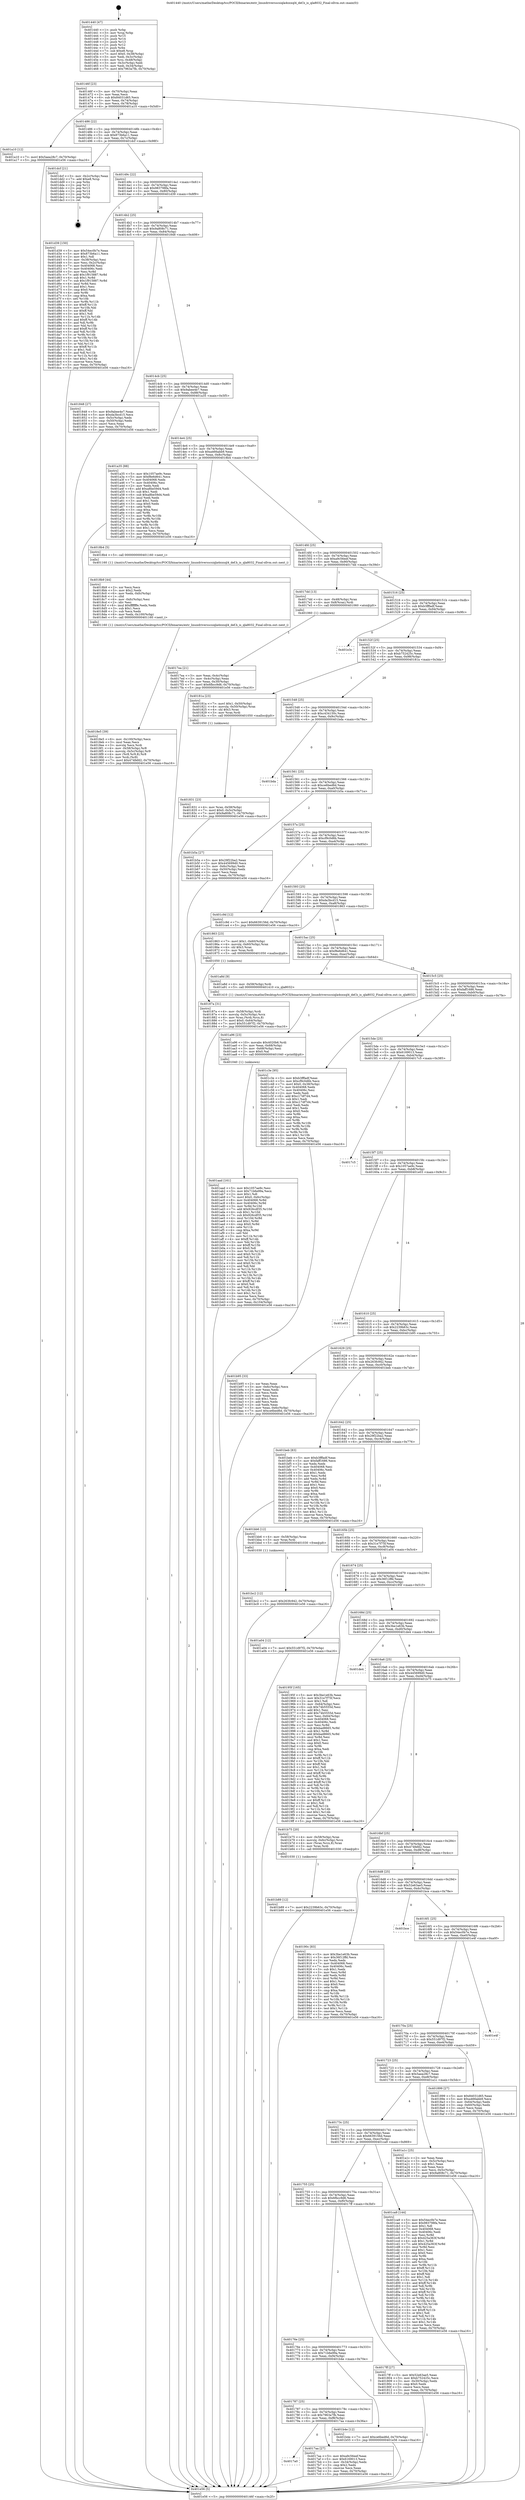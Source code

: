 digraph "0x401440" {
  label = "0x401440 (/mnt/c/Users/mathe/Desktop/tcc/POCII/binaries/extr_linuxdriversscsiqla4xxxql4_def.h_is_qla8032_Final-ollvm.out::main(0))"
  labelloc = "t"
  node[shape=record]

  Entry [label="",width=0.3,height=0.3,shape=circle,fillcolor=black,style=filled]
  "0x40146f" [label="{
     0x40146f [23]\l
     | [instrs]\l
     &nbsp;&nbsp;0x40146f \<+3\>: mov -0x70(%rbp),%eax\l
     &nbsp;&nbsp;0x401472 \<+2\>: mov %eax,%ecx\l
     &nbsp;&nbsp;0x401474 \<+6\>: sub $0x84031d65,%ecx\l
     &nbsp;&nbsp;0x40147a \<+3\>: mov %eax,-0x74(%rbp)\l
     &nbsp;&nbsp;0x40147d \<+3\>: mov %ecx,-0x78(%rbp)\l
     &nbsp;&nbsp;0x401480 \<+6\>: je 0000000000401a10 \<main+0x5d0\>\l
  }"]
  "0x401a10" [label="{
     0x401a10 [12]\l
     | [instrs]\l
     &nbsp;&nbsp;0x401a10 \<+7\>: movl $0x5aea28c7,-0x70(%rbp)\l
     &nbsp;&nbsp;0x401a17 \<+5\>: jmp 0000000000401e56 \<main+0xa16\>\l
  }"]
  "0x401486" [label="{
     0x401486 [22]\l
     | [instrs]\l
     &nbsp;&nbsp;0x401486 \<+5\>: jmp 000000000040148b \<main+0x4b\>\l
     &nbsp;&nbsp;0x40148b \<+3\>: mov -0x74(%rbp),%eax\l
     &nbsp;&nbsp;0x40148e \<+5\>: sub $0x873b6a11,%eax\l
     &nbsp;&nbsp;0x401493 \<+3\>: mov %eax,-0x7c(%rbp)\l
     &nbsp;&nbsp;0x401496 \<+6\>: je 0000000000401dcf \<main+0x98f\>\l
  }"]
  Exit [label="",width=0.3,height=0.3,shape=circle,fillcolor=black,style=filled,peripheries=2]
  "0x401dcf" [label="{
     0x401dcf [21]\l
     | [instrs]\l
     &nbsp;&nbsp;0x401dcf \<+3\>: mov -0x2c(%rbp),%eax\l
     &nbsp;&nbsp;0x401dd2 \<+7\>: add $0xe8,%rsp\l
     &nbsp;&nbsp;0x401dd9 \<+1\>: pop %rbx\l
     &nbsp;&nbsp;0x401dda \<+2\>: pop %r12\l
     &nbsp;&nbsp;0x401ddc \<+2\>: pop %r13\l
     &nbsp;&nbsp;0x401dde \<+2\>: pop %r14\l
     &nbsp;&nbsp;0x401de0 \<+2\>: pop %r15\l
     &nbsp;&nbsp;0x401de2 \<+1\>: pop %rbp\l
     &nbsp;&nbsp;0x401de3 \<+1\>: ret\l
  }"]
  "0x40149c" [label="{
     0x40149c [22]\l
     | [instrs]\l
     &nbsp;&nbsp;0x40149c \<+5\>: jmp 00000000004014a1 \<main+0x61\>\l
     &nbsp;&nbsp;0x4014a1 \<+3\>: mov -0x74(%rbp),%eax\l
     &nbsp;&nbsp;0x4014a4 \<+5\>: sub $0x983798fa,%eax\l
     &nbsp;&nbsp;0x4014a9 \<+3\>: mov %eax,-0x80(%rbp)\l
     &nbsp;&nbsp;0x4014ac \<+6\>: je 0000000000401d39 \<main+0x8f9\>\l
  }"]
  "0x401bc2" [label="{
     0x401bc2 [12]\l
     | [instrs]\l
     &nbsp;&nbsp;0x401bc2 \<+7\>: movl $0x263fc942,-0x70(%rbp)\l
     &nbsp;&nbsp;0x401bc9 \<+5\>: jmp 0000000000401e56 \<main+0xa16\>\l
  }"]
  "0x401d39" [label="{
     0x401d39 [150]\l
     | [instrs]\l
     &nbsp;&nbsp;0x401d39 \<+5\>: mov $0x54ec0b7e,%eax\l
     &nbsp;&nbsp;0x401d3e \<+5\>: mov $0x873b6a11,%ecx\l
     &nbsp;&nbsp;0x401d43 \<+2\>: mov $0x1,%dl\l
     &nbsp;&nbsp;0x401d45 \<+3\>: mov -0x38(%rbp),%esi\l
     &nbsp;&nbsp;0x401d48 \<+3\>: mov %esi,-0x2c(%rbp)\l
     &nbsp;&nbsp;0x401d4b \<+7\>: mov 0x404068,%esi\l
     &nbsp;&nbsp;0x401d52 \<+7\>: mov 0x40406c,%edi\l
     &nbsp;&nbsp;0x401d59 \<+3\>: mov %esi,%r8d\l
     &nbsp;&nbsp;0x401d5c \<+7\>: add $0x1f915887,%r8d\l
     &nbsp;&nbsp;0x401d63 \<+4\>: sub $0x1,%r8d\l
     &nbsp;&nbsp;0x401d67 \<+7\>: sub $0x1f915887,%r8d\l
     &nbsp;&nbsp;0x401d6e \<+4\>: imul %r8d,%esi\l
     &nbsp;&nbsp;0x401d72 \<+3\>: and $0x1,%esi\l
     &nbsp;&nbsp;0x401d75 \<+3\>: cmp $0x0,%esi\l
     &nbsp;&nbsp;0x401d78 \<+4\>: sete %r9b\l
     &nbsp;&nbsp;0x401d7c \<+3\>: cmp $0xa,%edi\l
     &nbsp;&nbsp;0x401d7f \<+4\>: setl %r10b\l
     &nbsp;&nbsp;0x401d83 \<+3\>: mov %r9b,%r11b\l
     &nbsp;&nbsp;0x401d86 \<+4\>: xor $0xff,%r11b\l
     &nbsp;&nbsp;0x401d8a \<+3\>: mov %r10b,%bl\l
     &nbsp;&nbsp;0x401d8d \<+3\>: xor $0xff,%bl\l
     &nbsp;&nbsp;0x401d90 \<+3\>: xor $0x1,%dl\l
     &nbsp;&nbsp;0x401d93 \<+3\>: mov %r11b,%r14b\l
     &nbsp;&nbsp;0x401d96 \<+4\>: and $0xff,%r14b\l
     &nbsp;&nbsp;0x401d9a \<+3\>: and %dl,%r9b\l
     &nbsp;&nbsp;0x401d9d \<+3\>: mov %bl,%r15b\l
     &nbsp;&nbsp;0x401da0 \<+4\>: and $0xff,%r15b\l
     &nbsp;&nbsp;0x401da4 \<+3\>: and %dl,%r10b\l
     &nbsp;&nbsp;0x401da7 \<+3\>: or %r9b,%r14b\l
     &nbsp;&nbsp;0x401daa \<+3\>: or %r10b,%r15b\l
     &nbsp;&nbsp;0x401dad \<+3\>: xor %r15b,%r14b\l
     &nbsp;&nbsp;0x401db0 \<+3\>: or %bl,%r11b\l
     &nbsp;&nbsp;0x401db3 \<+4\>: xor $0xff,%r11b\l
     &nbsp;&nbsp;0x401db7 \<+3\>: or $0x1,%dl\l
     &nbsp;&nbsp;0x401dba \<+3\>: and %dl,%r11b\l
     &nbsp;&nbsp;0x401dbd \<+3\>: or %r11b,%r14b\l
     &nbsp;&nbsp;0x401dc0 \<+4\>: test $0x1,%r14b\l
     &nbsp;&nbsp;0x401dc4 \<+3\>: cmovne %ecx,%eax\l
     &nbsp;&nbsp;0x401dc7 \<+3\>: mov %eax,-0x70(%rbp)\l
     &nbsp;&nbsp;0x401dca \<+5\>: jmp 0000000000401e56 \<main+0xa16\>\l
  }"]
  "0x4014b2" [label="{
     0x4014b2 [25]\l
     | [instrs]\l
     &nbsp;&nbsp;0x4014b2 \<+5\>: jmp 00000000004014b7 \<main+0x77\>\l
     &nbsp;&nbsp;0x4014b7 \<+3\>: mov -0x74(%rbp),%eax\l
     &nbsp;&nbsp;0x4014ba \<+5\>: sub $0x9a808c71,%eax\l
     &nbsp;&nbsp;0x4014bf \<+6\>: mov %eax,-0x84(%rbp)\l
     &nbsp;&nbsp;0x4014c5 \<+6\>: je 0000000000401848 \<main+0x408\>\l
  }"]
  "0x401b89" [label="{
     0x401b89 [12]\l
     | [instrs]\l
     &nbsp;&nbsp;0x401b89 \<+7\>: movl $0x2239b63c,-0x70(%rbp)\l
     &nbsp;&nbsp;0x401b90 \<+5\>: jmp 0000000000401e56 \<main+0xa16\>\l
  }"]
  "0x401848" [label="{
     0x401848 [27]\l
     | [instrs]\l
     &nbsp;&nbsp;0x401848 \<+5\>: mov $0x9abee4e7,%eax\l
     &nbsp;&nbsp;0x40184d \<+5\>: mov $0xda3bcd15,%ecx\l
     &nbsp;&nbsp;0x401852 \<+3\>: mov -0x5c(%rbp),%edx\l
     &nbsp;&nbsp;0x401855 \<+3\>: cmp -0x50(%rbp),%edx\l
     &nbsp;&nbsp;0x401858 \<+3\>: cmovl %ecx,%eax\l
     &nbsp;&nbsp;0x40185b \<+3\>: mov %eax,-0x70(%rbp)\l
     &nbsp;&nbsp;0x40185e \<+5\>: jmp 0000000000401e56 \<main+0xa16\>\l
  }"]
  "0x4014cb" [label="{
     0x4014cb [25]\l
     | [instrs]\l
     &nbsp;&nbsp;0x4014cb \<+5\>: jmp 00000000004014d0 \<main+0x90\>\l
     &nbsp;&nbsp;0x4014d0 \<+3\>: mov -0x74(%rbp),%eax\l
     &nbsp;&nbsp;0x4014d3 \<+5\>: sub $0x9abee4e7,%eax\l
     &nbsp;&nbsp;0x4014d8 \<+6\>: mov %eax,-0x88(%rbp)\l
     &nbsp;&nbsp;0x4014de \<+6\>: je 0000000000401a35 \<main+0x5f5\>\l
  }"]
  "0x401aad" [label="{
     0x401aad [161]\l
     | [instrs]\l
     &nbsp;&nbsp;0x401aad \<+5\>: mov $0x1057ae9c,%esi\l
     &nbsp;&nbsp;0x401ab2 \<+5\>: mov $0x71b6e99a,%ecx\l
     &nbsp;&nbsp;0x401ab7 \<+2\>: mov $0x1,%dl\l
     &nbsp;&nbsp;0x401ab9 \<+7\>: movl $0x0,-0x6c(%rbp)\l
     &nbsp;&nbsp;0x401ac0 \<+8\>: mov 0x404068,%r8d\l
     &nbsp;&nbsp;0x401ac8 \<+8\>: mov 0x40406c,%r9d\l
     &nbsp;&nbsp;0x401ad0 \<+3\>: mov %r8d,%r10d\l
     &nbsp;&nbsp;0x401ad3 \<+7\>: add $0x926cdf35,%r10d\l
     &nbsp;&nbsp;0x401ada \<+4\>: sub $0x1,%r10d\l
     &nbsp;&nbsp;0x401ade \<+7\>: sub $0x926cdf35,%r10d\l
     &nbsp;&nbsp;0x401ae5 \<+4\>: imul %r10d,%r8d\l
     &nbsp;&nbsp;0x401ae9 \<+4\>: and $0x1,%r8d\l
     &nbsp;&nbsp;0x401aed \<+4\>: cmp $0x0,%r8d\l
     &nbsp;&nbsp;0x401af1 \<+4\>: sete %r11b\l
     &nbsp;&nbsp;0x401af5 \<+4\>: cmp $0xa,%r9d\l
     &nbsp;&nbsp;0x401af9 \<+3\>: setl %bl\l
     &nbsp;&nbsp;0x401afc \<+3\>: mov %r11b,%r14b\l
     &nbsp;&nbsp;0x401aff \<+4\>: xor $0xff,%r14b\l
     &nbsp;&nbsp;0x401b03 \<+3\>: mov %bl,%r15b\l
     &nbsp;&nbsp;0x401b06 \<+4\>: xor $0xff,%r15b\l
     &nbsp;&nbsp;0x401b0a \<+3\>: xor $0x0,%dl\l
     &nbsp;&nbsp;0x401b0d \<+3\>: mov %r14b,%r12b\l
     &nbsp;&nbsp;0x401b10 \<+4\>: and $0x0,%r12b\l
     &nbsp;&nbsp;0x401b14 \<+3\>: and %dl,%r11b\l
     &nbsp;&nbsp;0x401b17 \<+3\>: mov %r15b,%r13b\l
     &nbsp;&nbsp;0x401b1a \<+4\>: and $0x0,%r13b\l
     &nbsp;&nbsp;0x401b1e \<+2\>: and %dl,%bl\l
     &nbsp;&nbsp;0x401b20 \<+3\>: or %r11b,%r12b\l
     &nbsp;&nbsp;0x401b23 \<+3\>: or %bl,%r13b\l
     &nbsp;&nbsp;0x401b26 \<+3\>: xor %r13b,%r12b\l
     &nbsp;&nbsp;0x401b29 \<+3\>: or %r15b,%r14b\l
     &nbsp;&nbsp;0x401b2c \<+4\>: xor $0xff,%r14b\l
     &nbsp;&nbsp;0x401b30 \<+3\>: or $0x0,%dl\l
     &nbsp;&nbsp;0x401b33 \<+3\>: and %dl,%r14b\l
     &nbsp;&nbsp;0x401b36 \<+3\>: or %r14b,%r12b\l
     &nbsp;&nbsp;0x401b39 \<+4\>: test $0x1,%r12b\l
     &nbsp;&nbsp;0x401b3d \<+3\>: cmovne %ecx,%esi\l
     &nbsp;&nbsp;0x401b40 \<+3\>: mov %esi,-0x70(%rbp)\l
     &nbsp;&nbsp;0x401b43 \<+6\>: mov %eax,-0x104(%rbp)\l
     &nbsp;&nbsp;0x401b49 \<+5\>: jmp 0000000000401e56 \<main+0xa16\>\l
  }"]
  "0x401a35" [label="{
     0x401a35 [88]\l
     | [instrs]\l
     &nbsp;&nbsp;0x401a35 \<+5\>: mov $0x1057ae9c,%eax\l
     &nbsp;&nbsp;0x401a3a \<+5\>: mov $0xf8e6d641,%ecx\l
     &nbsp;&nbsp;0x401a3f \<+7\>: mov 0x404068,%edx\l
     &nbsp;&nbsp;0x401a46 \<+7\>: mov 0x40406c,%esi\l
     &nbsp;&nbsp;0x401a4d \<+2\>: mov %edx,%edi\l
     &nbsp;&nbsp;0x401a4f \<+6\>: add $0xa8be59d4,%edi\l
     &nbsp;&nbsp;0x401a55 \<+3\>: sub $0x1,%edi\l
     &nbsp;&nbsp;0x401a58 \<+6\>: sub $0xa8be59d4,%edi\l
     &nbsp;&nbsp;0x401a5e \<+3\>: imul %edi,%edx\l
     &nbsp;&nbsp;0x401a61 \<+3\>: and $0x1,%edx\l
     &nbsp;&nbsp;0x401a64 \<+3\>: cmp $0x0,%edx\l
     &nbsp;&nbsp;0x401a67 \<+4\>: sete %r8b\l
     &nbsp;&nbsp;0x401a6b \<+3\>: cmp $0xa,%esi\l
     &nbsp;&nbsp;0x401a6e \<+4\>: setl %r9b\l
     &nbsp;&nbsp;0x401a72 \<+3\>: mov %r8b,%r10b\l
     &nbsp;&nbsp;0x401a75 \<+3\>: and %r9b,%r10b\l
     &nbsp;&nbsp;0x401a78 \<+3\>: xor %r9b,%r8b\l
     &nbsp;&nbsp;0x401a7b \<+3\>: or %r8b,%r10b\l
     &nbsp;&nbsp;0x401a7e \<+4\>: test $0x1,%r10b\l
     &nbsp;&nbsp;0x401a82 \<+3\>: cmovne %ecx,%eax\l
     &nbsp;&nbsp;0x401a85 \<+3\>: mov %eax,-0x70(%rbp)\l
     &nbsp;&nbsp;0x401a88 \<+5\>: jmp 0000000000401e56 \<main+0xa16\>\l
  }"]
  "0x4014e4" [label="{
     0x4014e4 [25]\l
     | [instrs]\l
     &nbsp;&nbsp;0x4014e4 \<+5\>: jmp 00000000004014e9 \<main+0xa9\>\l
     &nbsp;&nbsp;0x4014e9 \<+3\>: mov -0x74(%rbp),%eax\l
     &nbsp;&nbsp;0x4014ec \<+5\>: sub $0xa466abb9,%eax\l
     &nbsp;&nbsp;0x4014f1 \<+6\>: mov %eax,-0x8c(%rbp)\l
     &nbsp;&nbsp;0x4014f7 \<+6\>: je 00000000004018b4 \<main+0x474\>\l
  }"]
  "0x401a96" [label="{
     0x401a96 [23]\l
     | [instrs]\l
     &nbsp;&nbsp;0x401a96 \<+10\>: movabs $0x4020b6,%rdi\l
     &nbsp;&nbsp;0x401aa0 \<+3\>: mov %eax,-0x68(%rbp)\l
     &nbsp;&nbsp;0x401aa3 \<+3\>: mov -0x68(%rbp),%esi\l
     &nbsp;&nbsp;0x401aa6 \<+2\>: mov $0x0,%al\l
     &nbsp;&nbsp;0x401aa8 \<+5\>: call 0000000000401040 \<printf@plt\>\l
     | [calls]\l
     &nbsp;&nbsp;0x401040 \{1\} (unknown)\l
  }"]
  "0x4018b4" [label="{
     0x4018b4 [5]\l
     | [instrs]\l
     &nbsp;&nbsp;0x4018b4 \<+5\>: call 0000000000401160 \<next_i\>\l
     | [calls]\l
     &nbsp;&nbsp;0x401160 \{1\} (/mnt/c/Users/mathe/Desktop/tcc/POCII/binaries/extr_linuxdriversscsiqla4xxxql4_def.h_is_qla8032_Final-ollvm.out::next_i)\l
  }"]
  "0x4014fd" [label="{
     0x4014fd [25]\l
     | [instrs]\l
     &nbsp;&nbsp;0x4014fd \<+5\>: jmp 0000000000401502 \<main+0xc2\>\l
     &nbsp;&nbsp;0x401502 \<+3\>: mov -0x74(%rbp),%eax\l
     &nbsp;&nbsp;0x401505 \<+5\>: sub $0xa9c56eef,%eax\l
     &nbsp;&nbsp;0x40150a \<+6\>: mov %eax,-0x90(%rbp)\l
     &nbsp;&nbsp;0x401510 \<+6\>: je 00000000004017dd \<main+0x39d\>\l
  }"]
  "0x4018e5" [label="{
     0x4018e5 [39]\l
     | [instrs]\l
     &nbsp;&nbsp;0x4018e5 \<+6\>: mov -0x100(%rbp),%ecx\l
     &nbsp;&nbsp;0x4018eb \<+3\>: imul %eax,%ecx\l
     &nbsp;&nbsp;0x4018ee \<+3\>: movslq %ecx,%rdi\l
     &nbsp;&nbsp;0x4018f1 \<+4\>: mov -0x58(%rbp),%r8\l
     &nbsp;&nbsp;0x4018f5 \<+4\>: movslq -0x5c(%rbp),%r9\l
     &nbsp;&nbsp;0x4018f9 \<+4\>: mov (%r8,%r9,8),%r8\l
     &nbsp;&nbsp;0x4018fd \<+3\>: mov %rdi,(%r8)\l
     &nbsp;&nbsp;0x401900 \<+7\>: movl $0x474fefd2,-0x70(%rbp)\l
     &nbsp;&nbsp;0x401907 \<+5\>: jmp 0000000000401e56 \<main+0xa16\>\l
  }"]
  "0x4017dd" [label="{
     0x4017dd [13]\l
     | [instrs]\l
     &nbsp;&nbsp;0x4017dd \<+4\>: mov -0x48(%rbp),%rax\l
     &nbsp;&nbsp;0x4017e1 \<+4\>: mov 0x8(%rax),%rdi\l
     &nbsp;&nbsp;0x4017e5 \<+5\>: call 0000000000401060 \<atoi@plt\>\l
     | [calls]\l
     &nbsp;&nbsp;0x401060 \{1\} (unknown)\l
  }"]
  "0x401516" [label="{
     0x401516 [25]\l
     | [instrs]\l
     &nbsp;&nbsp;0x401516 \<+5\>: jmp 000000000040151b \<main+0xdb\>\l
     &nbsp;&nbsp;0x40151b \<+3\>: mov -0x74(%rbp),%eax\l
     &nbsp;&nbsp;0x40151e \<+5\>: sub $0xb3fffadf,%eax\l
     &nbsp;&nbsp;0x401523 \<+6\>: mov %eax,-0x94(%rbp)\l
     &nbsp;&nbsp;0x401529 \<+6\>: je 0000000000401e3c \<main+0x9fc\>\l
  }"]
  "0x4018b9" [label="{
     0x4018b9 [44]\l
     | [instrs]\l
     &nbsp;&nbsp;0x4018b9 \<+2\>: xor %ecx,%ecx\l
     &nbsp;&nbsp;0x4018bb \<+5\>: mov $0x2,%edx\l
     &nbsp;&nbsp;0x4018c0 \<+6\>: mov %edx,-0xfc(%rbp)\l
     &nbsp;&nbsp;0x4018c6 \<+1\>: cltd\l
     &nbsp;&nbsp;0x4018c7 \<+6\>: mov -0xfc(%rbp),%esi\l
     &nbsp;&nbsp;0x4018cd \<+2\>: idiv %esi\l
     &nbsp;&nbsp;0x4018cf \<+6\>: imul $0xfffffffe,%edx,%edx\l
     &nbsp;&nbsp;0x4018d5 \<+3\>: sub $0x1,%ecx\l
     &nbsp;&nbsp;0x4018d8 \<+2\>: sub %ecx,%edx\l
     &nbsp;&nbsp;0x4018da \<+6\>: mov %edx,-0x100(%rbp)\l
     &nbsp;&nbsp;0x4018e0 \<+5\>: call 0000000000401160 \<next_i\>\l
     | [calls]\l
     &nbsp;&nbsp;0x401160 \{1\} (/mnt/c/Users/mathe/Desktop/tcc/POCII/binaries/extr_linuxdriversscsiqla4xxxql4_def.h_is_qla8032_Final-ollvm.out::next_i)\l
  }"]
  "0x401e3c" [label="{
     0x401e3c\l
  }", style=dashed]
  "0x40152f" [label="{
     0x40152f [25]\l
     | [instrs]\l
     &nbsp;&nbsp;0x40152f \<+5\>: jmp 0000000000401534 \<main+0xf4\>\l
     &nbsp;&nbsp;0x401534 \<+3\>: mov -0x74(%rbp),%eax\l
     &nbsp;&nbsp;0x401537 \<+5\>: sub $0xb752425c,%eax\l
     &nbsp;&nbsp;0x40153c \<+6\>: mov %eax,-0x98(%rbp)\l
     &nbsp;&nbsp;0x401542 \<+6\>: je 000000000040181a \<main+0x3da\>\l
  }"]
  "0x40187a" [label="{
     0x40187a [31]\l
     | [instrs]\l
     &nbsp;&nbsp;0x40187a \<+4\>: mov -0x58(%rbp),%rdi\l
     &nbsp;&nbsp;0x40187e \<+4\>: movslq -0x5c(%rbp),%rcx\l
     &nbsp;&nbsp;0x401882 \<+4\>: mov %rax,(%rdi,%rcx,8)\l
     &nbsp;&nbsp;0x401886 \<+7\>: movl $0x0,-0x64(%rbp)\l
     &nbsp;&nbsp;0x40188d \<+7\>: movl $0x551d97f2,-0x70(%rbp)\l
     &nbsp;&nbsp;0x401894 \<+5\>: jmp 0000000000401e56 \<main+0xa16\>\l
  }"]
  "0x40181a" [label="{
     0x40181a [23]\l
     | [instrs]\l
     &nbsp;&nbsp;0x40181a \<+7\>: movl $0x1,-0x50(%rbp)\l
     &nbsp;&nbsp;0x401821 \<+4\>: movslq -0x50(%rbp),%rax\l
     &nbsp;&nbsp;0x401825 \<+4\>: shl $0x3,%rax\l
     &nbsp;&nbsp;0x401829 \<+3\>: mov %rax,%rdi\l
     &nbsp;&nbsp;0x40182c \<+5\>: call 0000000000401050 \<malloc@plt\>\l
     | [calls]\l
     &nbsp;&nbsp;0x401050 \{1\} (unknown)\l
  }"]
  "0x401548" [label="{
     0x401548 [25]\l
     | [instrs]\l
     &nbsp;&nbsp;0x401548 \<+5\>: jmp 000000000040154d \<main+0x10d\>\l
     &nbsp;&nbsp;0x40154d \<+3\>: mov -0x74(%rbp),%eax\l
     &nbsp;&nbsp;0x401550 \<+5\>: sub $0xc434150c,%eax\l
     &nbsp;&nbsp;0x401555 \<+6\>: mov %eax,-0x9c(%rbp)\l
     &nbsp;&nbsp;0x40155b \<+6\>: je 0000000000401bda \<main+0x79a\>\l
  }"]
  "0x401831" [label="{
     0x401831 [23]\l
     | [instrs]\l
     &nbsp;&nbsp;0x401831 \<+4\>: mov %rax,-0x58(%rbp)\l
     &nbsp;&nbsp;0x401835 \<+7\>: movl $0x0,-0x5c(%rbp)\l
     &nbsp;&nbsp;0x40183c \<+7\>: movl $0x9a808c71,-0x70(%rbp)\l
     &nbsp;&nbsp;0x401843 \<+5\>: jmp 0000000000401e56 \<main+0xa16\>\l
  }"]
  "0x401bda" [label="{
     0x401bda\l
  }", style=dashed]
  "0x401561" [label="{
     0x401561 [25]\l
     | [instrs]\l
     &nbsp;&nbsp;0x401561 \<+5\>: jmp 0000000000401566 \<main+0x126\>\l
     &nbsp;&nbsp;0x401566 \<+3\>: mov -0x74(%rbp),%eax\l
     &nbsp;&nbsp;0x401569 \<+5\>: sub $0xce6bed6d,%eax\l
     &nbsp;&nbsp;0x40156e \<+6\>: mov %eax,-0xa0(%rbp)\l
     &nbsp;&nbsp;0x401574 \<+6\>: je 0000000000401b5a \<main+0x71a\>\l
  }"]
  "0x4017ea" [label="{
     0x4017ea [21]\l
     | [instrs]\l
     &nbsp;&nbsp;0x4017ea \<+3\>: mov %eax,-0x4c(%rbp)\l
     &nbsp;&nbsp;0x4017ed \<+3\>: mov -0x4c(%rbp),%eax\l
     &nbsp;&nbsp;0x4017f0 \<+3\>: mov %eax,-0x30(%rbp)\l
     &nbsp;&nbsp;0x4017f3 \<+7\>: movl $0x6fbcc9d6,-0x70(%rbp)\l
     &nbsp;&nbsp;0x4017fa \<+5\>: jmp 0000000000401e56 \<main+0xa16\>\l
  }"]
  "0x401b5a" [label="{
     0x401b5a [27]\l
     | [instrs]\l
     &nbsp;&nbsp;0x401b5a \<+5\>: mov $0x29f22ba2,%eax\l
     &nbsp;&nbsp;0x401b5f \<+5\>: mov $0x445699d0,%ecx\l
     &nbsp;&nbsp;0x401b64 \<+3\>: mov -0x6c(%rbp),%edx\l
     &nbsp;&nbsp;0x401b67 \<+3\>: cmp -0x50(%rbp),%edx\l
     &nbsp;&nbsp;0x401b6a \<+3\>: cmovl %ecx,%eax\l
     &nbsp;&nbsp;0x401b6d \<+3\>: mov %eax,-0x70(%rbp)\l
     &nbsp;&nbsp;0x401b70 \<+5\>: jmp 0000000000401e56 \<main+0xa16\>\l
  }"]
  "0x40157a" [label="{
     0x40157a [25]\l
     | [instrs]\l
     &nbsp;&nbsp;0x40157a \<+5\>: jmp 000000000040157f \<main+0x13f\>\l
     &nbsp;&nbsp;0x40157f \<+3\>: mov -0x74(%rbp),%eax\l
     &nbsp;&nbsp;0x401582 \<+5\>: sub $0xcf9c0d6b,%eax\l
     &nbsp;&nbsp;0x401587 \<+6\>: mov %eax,-0xa4(%rbp)\l
     &nbsp;&nbsp;0x40158d \<+6\>: je 0000000000401c9d \<main+0x85d\>\l
  }"]
  "0x401440" [label="{
     0x401440 [47]\l
     | [instrs]\l
     &nbsp;&nbsp;0x401440 \<+1\>: push %rbp\l
     &nbsp;&nbsp;0x401441 \<+3\>: mov %rsp,%rbp\l
     &nbsp;&nbsp;0x401444 \<+2\>: push %r15\l
     &nbsp;&nbsp;0x401446 \<+2\>: push %r14\l
     &nbsp;&nbsp;0x401448 \<+2\>: push %r13\l
     &nbsp;&nbsp;0x40144a \<+2\>: push %r12\l
     &nbsp;&nbsp;0x40144c \<+1\>: push %rbx\l
     &nbsp;&nbsp;0x40144d \<+7\>: sub $0xe8,%rsp\l
     &nbsp;&nbsp;0x401454 \<+7\>: movl $0x0,-0x38(%rbp)\l
     &nbsp;&nbsp;0x40145b \<+3\>: mov %edi,-0x3c(%rbp)\l
     &nbsp;&nbsp;0x40145e \<+4\>: mov %rsi,-0x48(%rbp)\l
     &nbsp;&nbsp;0x401462 \<+3\>: mov -0x3c(%rbp),%edi\l
     &nbsp;&nbsp;0x401465 \<+3\>: mov %edi,-0x34(%rbp)\l
     &nbsp;&nbsp;0x401468 \<+7\>: movl $0x7963a7fb,-0x70(%rbp)\l
  }"]
  "0x401c9d" [label="{
     0x401c9d [12]\l
     | [instrs]\l
     &nbsp;&nbsp;0x401c9d \<+7\>: movl $0x6639156d,-0x70(%rbp)\l
     &nbsp;&nbsp;0x401ca4 \<+5\>: jmp 0000000000401e56 \<main+0xa16\>\l
  }"]
  "0x401593" [label="{
     0x401593 [25]\l
     | [instrs]\l
     &nbsp;&nbsp;0x401593 \<+5\>: jmp 0000000000401598 \<main+0x158\>\l
     &nbsp;&nbsp;0x401598 \<+3\>: mov -0x74(%rbp),%eax\l
     &nbsp;&nbsp;0x40159b \<+5\>: sub $0xda3bcd15,%eax\l
     &nbsp;&nbsp;0x4015a0 \<+6\>: mov %eax,-0xa8(%rbp)\l
     &nbsp;&nbsp;0x4015a6 \<+6\>: je 0000000000401863 \<main+0x423\>\l
  }"]
  "0x401e56" [label="{
     0x401e56 [5]\l
     | [instrs]\l
     &nbsp;&nbsp;0x401e56 \<+5\>: jmp 000000000040146f \<main+0x2f\>\l
  }"]
  "0x401863" [label="{
     0x401863 [23]\l
     | [instrs]\l
     &nbsp;&nbsp;0x401863 \<+7\>: movl $0x1,-0x60(%rbp)\l
     &nbsp;&nbsp;0x40186a \<+4\>: movslq -0x60(%rbp),%rax\l
     &nbsp;&nbsp;0x40186e \<+4\>: shl $0x3,%rax\l
     &nbsp;&nbsp;0x401872 \<+3\>: mov %rax,%rdi\l
     &nbsp;&nbsp;0x401875 \<+5\>: call 0000000000401050 \<malloc@plt\>\l
     | [calls]\l
     &nbsp;&nbsp;0x401050 \{1\} (unknown)\l
  }"]
  "0x4015ac" [label="{
     0x4015ac [25]\l
     | [instrs]\l
     &nbsp;&nbsp;0x4015ac \<+5\>: jmp 00000000004015b1 \<main+0x171\>\l
     &nbsp;&nbsp;0x4015b1 \<+3\>: mov -0x74(%rbp),%eax\l
     &nbsp;&nbsp;0x4015b4 \<+5\>: sub $0xf8e6d641,%eax\l
     &nbsp;&nbsp;0x4015b9 \<+6\>: mov %eax,-0xac(%rbp)\l
     &nbsp;&nbsp;0x4015bf \<+6\>: je 0000000000401a8d \<main+0x64d\>\l
  }"]
  "0x4017a0" [label="{
     0x4017a0\l
  }", style=dashed]
  "0x401a8d" [label="{
     0x401a8d [9]\l
     | [instrs]\l
     &nbsp;&nbsp;0x401a8d \<+4\>: mov -0x58(%rbp),%rdi\l
     &nbsp;&nbsp;0x401a91 \<+5\>: call 0000000000401410 \<is_qla8032\>\l
     | [calls]\l
     &nbsp;&nbsp;0x401410 \{1\} (/mnt/c/Users/mathe/Desktop/tcc/POCII/binaries/extr_linuxdriversscsiqla4xxxql4_def.h_is_qla8032_Final-ollvm.out::is_qla8032)\l
  }"]
  "0x4015c5" [label="{
     0x4015c5 [25]\l
     | [instrs]\l
     &nbsp;&nbsp;0x4015c5 \<+5\>: jmp 00000000004015ca \<main+0x18a\>\l
     &nbsp;&nbsp;0x4015ca \<+3\>: mov -0x74(%rbp),%eax\l
     &nbsp;&nbsp;0x4015cd \<+5\>: sub $0xfaff1686,%eax\l
     &nbsp;&nbsp;0x4015d2 \<+6\>: mov %eax,-0xb0(%rbp)\l
     &nbsp;&nbsp;0x4015d8 \<+6\>: je 0000000000401c3e \<main+0x7fe\>\l
  }"]
  "0x4017aa" [label="{
     0x4017aa [27]\l
     | [instrs]\l
     &nbsp;&nbsp;0x4017aa \<+5\>: mov $0xa9c56eef,%eax\l
     &nbsp;&nbsp;0x4017af \<+5\>: mov $0x6169013,%ecx\l
     &nbsp;&nbsp;0x4017b4 \<+3\>: mov -0x34(%rbp),%edx\l
     &nbsp;&nbsp;0x4017b7 \<+3\>: cmp $0x2,%edx\l
     &nbsp;&nbsp;0x4017ba \<+3\>: cmovne %ecx,%eax\l
     &nbsp;&nbsp;0x4017bd \<+3\>: mov %eax,-0x70(%rbp)\l
     &nbsp;&nbsp;0x4017c0 \<+5\>: jmp 0000000000401e56 \<main+0xa16\>\l
  }"]
  "0x401c3e" [label="{
     0x401c3e [95]\l
     | [instrs]\l
     &nbsp;&nbsp;0x401c3e \<+5\>: mov $0xb3fffadf,%eax\l
     &nbsp;&nbsp;0x401c43 \<+5\>: mov $0xcf9c0d6b,%ecx\l
     &nbsp;&nbsp;0x401c48 \<+7\>: movl $0x0,-0x38(%rbp)\l
     &nbsp;&nbsp;0x401c4f \<+7\>: mov 0x404068,%edx\l
     &nbsp;&nbsp;0x401c56 \<+7\>: mov 0x40406c,%esi\l
     &nbsp;&nbsp;0x401c5d \<+2\>: mov %edx,%edi\l
     &nbsp;&nbsp;0x401c5f \<+6\>: add $0xc17df7d4,%edi\l
     &nbsp;&nbsp;0x401c65 \<+3\>: sub $0x1,%edi\l
     &nbsp;&nbsp;0x401c68 \<+6\>: sub $0xc17df7d4,%edi\l
     &nbsp;&nbsp;0x401c6e \<+3\>: imul %edi,%edx\l
     &nbsp;&nbsp;0x401c71 \<+3\>: and $0x1,%edx\l
     &nbsp;&nbsp;0x401c74 \<+3\>: cmp $0x0,%edx\l
     &nbsp;&nbsp;0x401c77 \<+4\>: sete %r8b\l
     &nbsp;&nbsp;0x401c7b \<+3\>: cmp $0xa,%esi\l
     &nbsp;&nbsp;0x401c7e \<+4\>: setl %r9b\l
     &nbsp;&nbsp;0x401c82 \<+3\>: mov %r8b,%r10b\l
     &nbsp;&nbsp;0x401c85 \<+3\>: and %r9b,%r10b\l
     &nbsp;&nbsp;0x401c88 \<+3\>: xor %r9b,%r8b\l
     &nbsp;&nbsp;0x401c8b \<+3\>: or %r8b,%r10b\l
     &nbsp;&nbsp;0x401c8e \<+4\>: test $0x1,%r10b\l
     &nbsp;&nbsp;0x401c92 \<+3\>: cmovne %ecx,%eax\l
     &nbsp;&nbsp;0x401c95 \<+3\>: mov %eax,-0x70(%rbp)\l
     &nbsp;&nbsp;0x401c98 \<+5\>: jmp 0000000000401e56 \<main+0xa16\>\l
  }"]
  "0x4015de" [label="{
     0x4015de [25]\l
     | [instrs]\l
     &nbsp;&nbsp;0x4015de \<+5\>: jmp 00000000004015e3 \<main+0x1a3\>\l
     &nbsp;&nbsp;0x4015e3 \<+3\>: mov -0x74(%rbp),%eax\l
     &nbsp;&nbsp;0x4015e6 \<+5\>: sub $0x6169013,%eax\l
     &nbsp;&nbsp;0x4015eb \<+6\>: mov %eax,-0xb4(%rbp)\l
     &nbsp;&nbsp;0x4015f1 \<+6\>: je 00000000004017c5 \<main+0x385\>\l
  }"]
  "0x401787" [label="{
     0x401787 [25]\l
     | [instrs]\l
     &nbsp;&nbsp;0x401787 \<+5\>: jmp 000000000040178c \<main+0x34c\>\l
     &nbsp;&nbsp;0x40178c \<+3\>: mov -0x74(%rbp),%eax\l
     &nbsp;&nbsp;0x40178f \<+5\>: sub $0x7963a7fb,%eax\l
     &nbsp;&nbsp;0x401794 \<+6\>: mov %eax,-0xf8(%rbp)\l
     &nbsp;&nbsp;0x40179a \<+6\>: je 00000000004017aa \<main+0x36a\>\l
  }"]
  "0x4017c5" [label="{
     0x4017c5\l
  }", style=dashed]
  "0x4015f7" [label="{
     0x4015f7 [25]\l
     | [instrs]\l
     &nbsp;&nbsp;0x4015f7 \<+5\>: jmp 00000000004015fc \<main+0x1bc\>\l
     &nbsp;&nbsp;0x4015fc \<+3\>: mov -0x74(%rbp),%eax\l
     &nbsp;&nbsp;0x4015ff \<+5\>: sub $0x1057ae9c,%eax\l
     &nbsp;&nbsp;0x401604 \<+6\>: mov %eax,-0xb8(%rbp)\l
     &nbsp;&nbsp;0x40160a \<+6\>: je 0000000000401e03 \<main+0x9c3\>\l
  }"]
  "0x401b4e" [label="{
     0x401b4e [12]\l
     | [instrs]\l
     &nbsp;&nbsp;0x401b4e \<+7\>: movl $0xce6bed6d,-0x70(%rbp)\l
     &nbsp;&nbsp;0x401b55 \<+5\>: jmp 0000000000401e56 \<main+0xa16\>\l
  }"]
  "0x401e03" [label="{
     0x401e03\l
  }", style=dashed]
  "0x401610" [label="{
     0x401610 [25]\l
     | [instrs]\l
     &nbsp;&nbsp;0x401610 \<+5\>: jmp 0000000000401615 \<main+0x1d5\>\l
     &nbsp;&nbsp;0x401615 \<+3\>: mov -0x74(%rbp),%eax\l
     &nbsp;&nbsp;0x401618 \<+5\>: sub $0x2239b63c,%eax\l
     &nbsp;&nbsp;0x40161d \<+6\>: mov %eax,-0xbc(%rbp)\l
     &nbsp;&nbsp;0x401623 \<+6\>: je 0000000000401b95 \<main+0x755\>\l
  }"]
  "0x40176e" [label="{
     0x40176e [25]\l
     | [instrs]\l
     &nbsp;&nbsp;0x40176e \<+5\>: jmp 0000000000401773 \<main+0x333\>\l
     &nbsp;&nbsp;0x401773 \<+3\>: mov -0x74(%rbp),%eax\l
     &nbsp;&nbsp;0x401776 \<+5\>: sub $0x71b6e99a,%eax\l
     &nbsp;&nbsp;0x40177b \<+6\>: mov %eax,-0xf4(%rbp)\l
     &nbsp;&nbsp;0x401781 \<+6\>: je 0000000000401b4e \<main+0x70e\>\l
  }"]
  "0x401b95" [label="{
     0x401b95 [33]\l
     | [instrs]\l
     &nbsp;&nbsp;0x401b95 \<+2\>: xor %eax,%eax\l
     &nbsp;&nbsp;0x401b97 \<+3\>: mov -0x6c(%rbp),%ecx\l
     &nbsp;&nbsp;0x401b9a \<+2\>: mov %eax,%edx\l
     &nbsp;&nbsp;0x401b9c \<+2\>: sub %ecx,%edx\l
     &nbsp;&nbsp;0x401b9e \<+2\>: mov %eax,%ecx\l
     &nbsp;&nbsp;0x401ba0 \<+3\>: sub $0x1,%ecx\l
     &nbsp;&nbsp;0x401ba3 \<+2\>: add %ecx,%edx\l
     &nbsp;&nbsp;0x401ba5 \<+2\>: sub %edx,%eax\l
     &nbsp;&nbsp;0x401ba7 \<+3\>: mov %eax,-0x6c(%rbp)\l
     &nbsp;&nbsp;0x401baa \<+7\>: movl $0xce6bed6d,-0x70(%rbp)\l
     &nbsp;&nbsp;0x401bb1 \<+5\>: jmp 0000000000401e56 \<main+0xa16\>\l
  }"]
  "0x401629" [label="{
     0x401629 [25]\l
     | [instrs]\l
     &nbsp;&nbsp;0x401629 \<+5\>: jmp 000000000040162e \<main+0x1ee\>\l
     &nbsp;&nbsp;0x40162e \<+3\>: mov -0x74(%rbp),%eax\l
     &nbsp;&nbsp;0x401631 \<+5\>: sub $0x263fc942,%eax\l
     &nbsp;&nbsp;0x401636 \<+6\>: mov %eax,-0xc0(%rbp)\l
     &nbsp;&nbsp;0x40163c \<+6\>: je 0000000000401beb \<main+0x7ab\>\l
  }"]
  "0x4017ff" [label="{
     0x4017ff [27]\l
     | [instrs]\l
     &nbsp;&nbsp;0x4017ff \<+5\>: mov $0x52e63ae5,%eax\l
     &nbsp;&nbsp;0x401804 \<+5\>: mov $0xb752425c,%ecx\l
     &nbsp;&nbsp;0x401809 \<+3\>: mov -0x30(%rbp),%edx\l
     &nbsp;&nbsp;0x40180c \<+3\>: cmp $0x0,%edx\l
     &nbsp;&nbsp;0x40180f \<+3\>: cmove %ecx,%eax\l
     &nbsp;&nbsp;0x401812 \<+3\>: mov %eax,-0x70(%rbp)\l
     &nbsp;&nbsp;0x401815 \<+5\>: jmp 0000000000401e56 \<main+0xa16\>\l
  }"]
  "0x401beb" [label="{
     0x401beb [83]\l
     | [instrs]\l
     &nbsp;&nbsp;0x401beb \<+5\>: mov $0xb3fffadf,%eax\l
     &nbsp;&nbsp;0x401bf0 \<+5\>: mov $0xfaff1686,%ecx\l
     &nbsp;&nbsp;0x401bf5 \<+2\>: xor %edx,%edx\l
     &nbsp;&nbsp;0x401bf7 \<+7\>: mov 0x404068,%esi\l
     &nbsp;&nbsp;0x401bfe \<+7\>: mov 0x40406c,%edi\l
     &nbsp;&nbsp;0x401c05 \<+3\>: sub $0x1,%edx\l
     &nbsp;&nbsp;0x401c08 \<+3\>: mov %esi,%r8d\l
     &nbsp;&nbsp;0x401c0b \<+3\>: add %edx,%r8d\l
     &nbsp;&nbsp;0x401c0e \<+4\>: imul %r8d,%esi\l
     &nbsp;&nbsp;0x401c12 \<+3\>: and $0x1,%esi\l
     &nbsp;&nbsp;0x401c15 \<+3\>: cmp $0x0,%esi\l
     &nbsp;&nbsp;0x401c18 \<+4\>: sete %r9b\l
     &nbsp;&nbsp;0x401c1c \<+3\>: cmp $0xa,%edi\l
     &nbsp;&nbsp;0x401c1f \<+4\>: setl %r10b\l
     &nbsp;&nbsp;0x401c23 \<+3\>: mov %r9b,%r11b\l
     &nbsp;&nbsp;0x401c26 \<+3\>: and %r10b,%r11b\l
     &nbsp;&nbsp;0x401c29 \<+3\>: xor %r10b,%r9b\l
     &nbsp;&nbsp;0x401c2c \<+3\>: or %r9b,%r11b\l
     &nbsp;&nbsp;0x401c2f \<+4\>: test $0x1,%r11b\l
     &nbsp;&nbsp;0x401c33 \<+3\>: cmovne %ecx,%eax\l
     &nbsp;&nbsp;0x401c36 \<+3\>: mov %eax,-0x70(%rbp)\l
     &nbsp;&nbsp;0x401c39 \<+5\>: jmp 0000000000401e56 \<main+0xa16\>\l
  }"]
  "0x401642" [label="{
     0x401642 [25]\l
     | [instrs]\l
     &nbsp;&nbsp;0x401642 \<+5\>: jmp 0000000000401647 \<main+0x207\>\l
     &nbsp;&nbsp;0x401647 \<+3\>: mov -0x74(%rbp),%eax\l
     &nbsp;&nbsp;0x40164a \<+5\>: sub $0x29f22ba2,%eax\l
     &nbsp;&nbsp;0x40164f \<+6\>: mov %eax,-0xc4(%rbp)\l
     &nbsp;&nbsp;0x401655 \<+6\>: je 0000000000401bb6 \<main+0x776\>\l
  }"]
  "0x401755" [label="{
     0x401755 [25]\l
     | [instrs]\l
     &nbsp;&nbsp;0x401755 \<+5\>: jmp 000000000040175a \<main+0x31a\>\l
     &nbsp;&nbsp;0x40175a \<+3\>: mov -0x74(%rbp),%eax\l
     &nbsp;&nbsp;0x40175d \<+5\>: sub $0x6fbcc9d6,%eax\l
     &nbsp;&nbsp;0x401762 \<+6\>: mov %eax,-0xf0(%rbp)\l
     &nbsp;&nbsp;0x401768 \<+6\>: je 00000000004017ff \<main+0x3bf\>\l
  }"]
  "0x401bb6" [label="{
     0x401bb6 [12]\l
     | [instrs]\l
     &nbsp;&nbsp;0x401bb6 \<+4\>: mov -0x58(%rbp),%rax\l
     &nbsp;&nbsp;0x401bba \<+3\>: mov %rax,%rdi\l
     &nbsp;&nbsp;0x401bbd \<+5\>: call 0000000000401030 \<free@plt\>\l
     | [calls]\l
     &nbsp;&nbsp;0x401030 \{1\} (unknown)\l
  }"]
  "0x40165b" [label="{
     0x40165b [25]\l
     | [instrs]\l
     &nbsp;&nbsp;0x40165b \<+5\>: jmp 0000000000401660 \<main+0x220\>\l
     &nbsp;&nbsp;0x401660 \<+3\>: mov -0x74(%rbp),%eax\l
     &nbsp;&nbsp;0x401663 \<+5\>: sub $0x31e7f75f,%eax\l
     &nbsp;&nbsp;0x401668 \<+6\>: mov %eax,-0xc8(%rbp)\l
     &nbsp;&nbsp;0x40166e \<+6\>: je 0000000000401a04 \<main+0x5c4\>\l
  }"]
  "0x401ca9" [label="{
     0x401ca9 [144]\l
     | [instrs]\l
     &nbsp;&nbsp;0x401ca9 \<+5\>: mov $0x54ec0b7e,%eax\l
     &nbsp;&nbsp;0x401cae \<+5\>: mov $0x983798fa,%ecx\l
     &nbsp;&nbsp;0x401cb3 \<+2\>: mov $0x1,%dl\l
     &nbsp;&nbsp;0x401cb5 \<+7\>: mov 0x404068,%esi\l
     &nbsp;&nbsp;0x401cbc \<+7\>: mov 0x40406c,%edi\l
     &nbsp;&nbsp;0x401cc3 \<+3\>: mov %esi,%r8d\l
     &nbsp;&nbsp;0x401cc6 \<+7\>: sub $0x425a363f,%r8d\l
     &nbsp;&nbsp;0x401ccd \<+4\>: sub $0x1,%r8d\l
     &nbsp;&nbsp;0x401cd1 \<+7\>: add $0x425a363f,%r8d\l
     &nbsp;&nbsp;0x401cd8 \<+4\>: imul %r8d,%esi\l
     &nbsp;&nbsp;0x401cdc \<+3\>: and $0x1,%esi\l
     &nbsp;&nbsp;0x401cdf \<+3\>: cmp $0x0,%esi\l
     &nbsp;&nbsp;0x401ce2 \<+4\>: sete %r9b\l
     &nbsp;&nbsp;0x401ce6 \<+3\>: cmp $0xa,%edi\l
     &nbsp;&nbsp;0x401ce9 \<+4\>: setl %r10b\l
     &nbsp;&nbsp;0x401ced \<+3\>: mov %r9b,%r11b\l
     &nbsp;&nbsp;0x401cf0 \<+4\>: xor $0xff,%r11b\l
     &nbsp;&nbsp;0x401cf4 \<+3\>: mov %r10b,%bl\l
     &nbsp;&nbsp;0x401cf7 \<+3\>: xor $0xff,%bl\l
     &nbsp;&nbsp;0x401cfa \<+3\>: xor $0x1,%dl\l
     &nbsp;&nbsp;0x401cfd \<+3\>: mov %r11b,%r14b\l
     &nbsp;&nbsp;0x401d00 \<+4\>: and $0xff,%r14b\l
     &nbsp;&nbsp;0x401d04 \<+3\>: and %dl,%r9b\l
     &nbsp;&nbsp;0x401d07 \<+3\>: mov %bl,%r15b\l
     &nbsp;&nbsp;0x401d0a \<+4\>: and $0xff,%r15b\l
     &nbsp;&nbsp;0x401d0e \<+3\>: and %dl,%r10b\l
     &nbsp;&nbsp;0x401d11 \<+3\>: or %r9b,%r14b\l
     &nbsp;&nbsp;0x401d14 \<+3\>: or %r10b,%r15b\l
     &nbsp;&nbsp;0x401d17 \<+3\>: xor %r15b,%r14b\l
     &nbsp;&nbsp;0x401d1a \<+3\>: or %bl,%r11b\l
     &nbsp;&nbsp;0x401d1d \<+4\>: xor $0xff,%r11b\l
     &nbsp;&nbsp;0x401d21 \<+3\>: or $0x1,%dl\l
     &nbsp;&nbsp;0x401d24 \<+3\>: and %dl,%r11b\l
     &nbsp;&nbsp;0x401d27 \<+3\>: or %r11b,%r14b\l
     &nbsp;&nbsp;0x401d2a \<+4\>: test $0x1,%r14b\l
     &nbsp;&nbsp;0x401d2e \<+3\>: cmovne %ecx,%eax\l
     &nbsp;&nbsp;0x401d31 \<+3\>: mov %eax,-0x70(%rbp)\l
     &nbsp;&nbsp;0x401d34 \<+5\>: jmp 0000000000401e56 \<main+0xa16\>\l
  }"]
  "0x401a04" [label="{
     0x401a04 [12]\l
     | [instrs]\l
     &nbsp;&nbsp;0x401a04 \<+7\>: movl $0x551d97f2,-0x70(%rbp)\l
     &nbsp;&nbsp;0x401a0b \<+5\>: jmp 0000000000401e56 \<main+0xa16\>\l
  }"]
  "0x401674" [label="{
     0x401674 [25]\l
     | [instrs]\l
     &nbsp;&nbsp;0x401674 \<+5\>: jmp 0000000000401679 \<main+0x239\>\l
     &nbsp;&nbsp;0x401679 \<+3\>: mov -0x74(%rbp),%eax\l
     &nbsp;&nbsp;0x40167c \<+5\>: sub $0x36f12ffd,%eax\l
     &nbsp;&nbsp;0x401681 \<+6\>: mov %eax,-0xcc(%rbp)\l
     &nbsp;&nbsp;0x401687 \<+6\>: je 000000000040195f \<main+0x51f\>\l
  }"]
  "0x40173c" [label="{
     0x40173c [25]\l
     | [instrs]\l
     &nbsp;&nbsp;0x40173c \<+5\>: jmp 0000000000401741 \<main+0x301\>\l
     &nbsp;&nbsp;0x401741 \<+3\>: mov -0x74(%rbp),%eax\l
     &nbsp;&nbsp;0x401744 \<+5\>: sub $0x6639156d,%eax\l
     &nbsp;&nbsp;0x401749 \<+6\>: mov %eax,-0xec(%rbp)\l
     &nbsp;&nbsp;0x40174f \<+6\>: je 0000000000401ca9 \<main+0x869\>\l
  }"]
  "0x40195f" [label="{
     0x40195f [165]\l
     | [instrs]\l
     &nbsp;&nbsp;0x40195f \<+5\>: mov $0x3be1e63b,%eax\l
     &nbsp;&nbsp;0x401964 \<+5\>: mov $0x31e7f75f,%ecx\l
     &nbsp;&nbsp;0x401969 \<+2\>: mov $0x1,%dl\l
     &nbsp;&nbsp;0x40196b \<+3\>: mov -0x64(%rbp),%esi\l
     &nbsp;&nbsp;0x40196e \<+6\>: sub $0x74b5555d,%esi\l
     &nbsp;&nbsp;0x401974 \<+3\>: add $0x1,%esi\l
     &nbsp;&nbsp;0x401977 \<+6\>: add $0x74b5555d,%esi\l
     &nbsp;&nbsp;0x40197d \<+3\>: mov %esi,-0x64(%rbp)\l
     &nbsp;&nbsp;0x401980 \<+7\>: mov 0x404068,%esi\l
     &nbsp;&nbsp;0x401987 \<+7\>: mov 0x40406c,%edi\l
     &nbsp;&nbsp;0x40198e \<+3\>: mov %esi,%r8d\l
     &nbsp;&nbsp;0x401991 \<+7\>: sub $0xbad8665,%r8d\l
     &nbsp;&nbsp;0x401998 \<+4\>: sub $0x1,%r8d\l
     &nbsp;&nbsp;0x40199c \<+7\>: add $0xbad8665,%r8d\l
     &nbsp;&nbsp;0x4019a3 \<+4\>: imul %r8d,%esi\l
     &nbsp;&nbsp;0x4019a7 \<+3\>: and $0x1,%esi\l
     &nbsp;&nbsp;0x4019aa \<+3\>: cmp $0x0,%esi\l
     &nbsp;&nbsp;0x4019ad \<+4\>: sete %r9b\l
     &nbsp;&nbsp;0x4019b1 \<+3\>: cmp $0xa,%edi\l
     &nbsp;&nbsp;0x4019b4 \<+4\>: setl %r10b\l
     &nbsp;&nbsp;0x4019b8 \<+3\>: mov %r9b,%r11b\l
     &nbsp;&nbsp;0x4019bb \<+4\>: xor $0xff,%r11b\l
     &nbsp;&nbsp;0x4019bf \<+3\>: mov %r10b,%bl\l
     &nbsp;&nbsp;0x4019c2 \<+3\>: xor $0xff,%bl\l
     &nbsp;&nbsp;0x4019c5 \<+3\>: xor $0x1,%dl\l
     &nbsp;&nbsp;0x4019c8 \<+3\>: mov %r11b,%r14b\l
     &nbsp;&nbsp;0x4019cb \<+4\>: and $0xff,%r14b\l
     &nbsp;&nbsp;0x4019cf \<+3\>: and %dl,%r9b\l
     &nbsp;&nbsp;0x4019d2 \<+3\>: mov %bl,%r15b\l
     &nbsp;&nbsp;0x4019d5 \<+4\>: and $0xff,%r15b\l
     &nbsp;&nbsp;0x4019d9 \<+3\>: and %dl,%r10b\l
     &nbsp;&nbsp;0x4019dc \<+3\>: or %r9b,%r14b\l
     &nbsp;&nbsp;0x4019df \<+3\>: or %r10b,%r15b\l
     &nbsp;&nbsp;0x4019e2 \<+3\>: xor %r15b,%r14b\l
     &nbsp;&nbsp;0x4019e5 \<+3\>: or %bl,%r11b\l
     &nbsp;&nbsp;0x4019e8 \<+4\>: xor $0xff,%r11b\l
     &nbsp;&nbsp;0x4019ec \<+3\>: or $0x1,%dl\l
     &nbsp;&nbsp;0x4019ef \<+3\>: and %dl,%r11b\l
     &nbsp;&nbsp;0x4019f2 \<+3\>: or %r11b,%r14b\l
     &nbsp;&nbsp;0x4019f5 \<+4\>: test $0x1,%r14b\l
     &nbsp;&nbsp;0x4019f9 \<+3\>: cmovne %ecx,%eax\l
     &nbsp;&nbsp;0x4019fc \<+3\>: mov %eax,-0x70(%rbp)\l
     &nbsp;&nbsp;0x4019ff \<+5\>: jmp 0000000000401e56 \<main+0xa16\>\l
  }"]
  "0x40168d" [label="{
     0x40168d [25]\l
     | [instrs]\l
     &nbsp;&nbsp;0x40168d \<+5\>: jmp 0000000000401692 \<main+0x252\>\l
     &nbsp;&nbsp;0x401692 \<+3\>: mov -0x74(%rbp),%eax\l
     &nbsp;&nbsp;0x401695 \<+5\>: sub $0x3be1e63b,%eax\l
     &nbsp;&nbsp;0x40169a \<+6\>: mov %eax,-0xd0(%rbp)\l
     &nbsp;&nbsp;0x4016a0 \<+6\>: je 0000000000401de4 \<main+0x9a4\>\l
  }"]
  "0x401a1c" [label="{
     0x401a1c [25]\l
     | [instrs]\l
     &nbsp;&nbsp;0x401a1c \<+2\>: xor %eax,%eax\l
     &nbsp;&nbsp;0x401a1e \<+3\>: mov -0x5c(%rbp),%ecx\l
     &nbsp;&nbsp;0x401a21 \<+3\>: sub $0x1,%eax\l
     &nbsp;&nbsp;0x401a24 \<+2\>: sub %eax,%ecx\l
     &nbsp;&nbsp;0x401a26 \<+3\>: mov %ecx,-0x5c(%rbp)\l
     &nbsp;&nbsp;0x401a29 \<+7\>: movl $0x9a808c71,-0x70(%rbp)\l
     &nbsp;&nbsp;0x401a30 \<+5\>: jmp 0000000000401e56 \<main+0xa16\>\l
  }"]
  "0x401de4" [label="{
     0x401de4\l
  }", style=dashed]
  "0x4016a6" [label="{
     0x4016a6 [25]\l
     | [instrs]\l
     &nbsp;&nbsp;0x4016a6 \<+5\>: jmp 00000000004016ab \<main+0x26b\>\l
     &nbsp;&nbsp;0x4016ab \<+3\>: mov -0x74(%rbp),%eax\l
     &nbsp;&nbsp;0x4016ae \<+5\>: sub $0x445699d0,%eax\l
     &nbsp;&nbsp;0x4016b3 \<+6\>: mov %eax,-0xd4(%rbp)\l
     &nbsp;&nbsp;0x4016b9 \<+6\>: je 0000000000401b75 \<main+0x735\>\l
  }"]
  "0x401723" [label="{
     0x401723 [25]\l
     | [instrs]\l
     &nbsp;&nbsp;0x401723 \<+5\>: jmp 0000000000401728 \<main+0x2e8\>\l
     &nbsp;&nbsp;0x401728 \<+3\>: mov -0x74(%rbp),%eax\l
     &nbsp;&nbsp;0x40172b \<+5\>: sub $0x5aea28c7,%eax\l
     &nbsp;&nbsp;0x401730 \<+6\>: mov %eax,-0xe8(%rbp)\l
     &nbsp;&nbsp;0x401736 \<+6\>: je 0000000000401a1c \<main+0x5dc\>\l
  }"]
  "0x401b75" [label="{
     0x401b75 [20]\l
     | [instrs]\l
     &nbsp;&nbsp;0x401b75 \<+4\>: mov -0x58(%rbp),%rax\l
     &nbsp;&nbsp;0x401b79 \<+4\>: movslq -0x6c(%rbp),%rcx\l
     &nbsp;&nbsp;0x401b7d \<+4\>: mov (%rax,%rcx,8),%rax\l
     &nbsp;&nbsp;0x401b81 \<+3\>: mov %rax,%rdi\l
     &nbsp;&nbsp;0x401b84 \<+5\>: call 0000000000401030 \<free@plt\>\l
     | [calls]\l
     &nbsp;&nbsp;0x401030 \{1\} (unknown)\l
  }"]
  "0x4016bf" [label="{
     0x4016bf [25]\l
     | [instrs]\l
     &nbsp;&nbsp;0x4016bf \<+5\>: jmp 00000000004016c4 \<main+0x284\>\l
     &nbsp;&nbsp;0x4016c4 \<+3\>: mov -0x74(%rbp),%eax\l
     &nbsp;&nbsp;0x4016c7 \<+5\>: sub $0x474fefd2,%eax\l
     &nbsp;&nbsp;0x4016cc \<+6\>: mov %eax,-0xd8(%rbp)\l
     &nbsp;&nbsp;0x4016d2 \<+6\>: je 000000000040190c \<main+0x4cc\>\l
  }"]
  "0x401899" [label="{
     0x401899 [27]\l
     | [instrs]\l
     &nbsp;&nbsp;0x401899 \<+5\>: mov $0x84031d65,%eax\l
     &nbsp;&nbsp;0x40189e \<+5\>: mov $0xa466abb9,%ecx\l
     &nbsp;&nbsp;0x4018a3 \<+3\>: mov -0x64(%rbp),%edx\l
     &nbsp;&nbsp;0x4018a6 \<+3\>: cmp -0x60(%rbp),%edx\l
     &nbsp;&nbsp;0x4018a9 \<+3\>: cmovl %ecx,%eax\l
     &nbsp;&nbsp;0x4018ac \<+3\>: mov %eax,-0x70(%rbp)\l
     &nbsp;&nbsp;0x4018af \<+5\>: jmp 0000000000401e56 \<main+0xa16\>\l
  }"]
  "0x40190c" [label="{
     0x40190c [83]\l
     | [instrs]\l
     &nbsp;&nbsp;0x40190c \<+5\>: mov $0x3be1e63b,%eax\l
     &nbsp;&nbsp;0x401911 \<+5\>: mov $0x36f12ffd,%ecx\l
     &nbsp;&nbsp;0x401916 \<+2\>: xor %edx,%edx\l
     &nbsp;&nbsp;0x401918 \<+7\>: mov 0x404068,%esi\l
     &nbsp;&nbsp;0x40191f \<+7\>: mov 0x40406c,%edi\l
     &nbsp;&nbsp;0x401926 \<+3\>: sub $0x1,%edx\l
     &nbsp;&nbsp;0x401929 \<+3\>: mov %esi,%r8d\l
     &nbsp;&nbsp;0x40192c \<+3\>: add %edx,%r8d\l
     &nbsp;&nbsp;0x40192f \<+4\>: imul %r8d,%esi\l
     &nbsp;&nbsp;0x401933 \<+3\>: and $0x1,%esi\l
     &nbsp;&nbsp;0x401936 \<+3\>: cmp $0x0,%esi\l
     &nbsp;&nbsp;0x401939 \<+4\>: sete %r9b\l
     &nbsp;&nbsp;0x40193d \<+3\>: cmp $0xa,%edi\l
     &nbsp;&nbsp;0x401940 \<+4\>: setl %r10b\l
     &nbsp;&nbsp;0x401944 \<+3\>: mov %r9b,%r11b\l
     &nbsp;&nbsp;0x401947 \<+3\>: and %r10b,%r11b\l
     &nbsp;&nbsp;0x40194a \<+3\>: xor %r10b,%r9b\l
     &nbsp;&nbsp;0x40194d \<+3\>: or %r9b,%r11b\l
     &nbsp;&nbsp;0x401950 \<+4\>: test $0x1,%r11b\l
     &nbsp;&nbsp;0x401954 \<+3\>: cmovne %ecx,%eax\l
     &nbsp;&nbsp;0x401957 \<+3\>: mov %eax,-0x70(%rbp)\l
     &nbsp;&nbsp;0x40195a \<+5\>: jmp 0000000000401e56 \<main+0xa16\>\l
  }"]
  "0x4016d8" [label="{
     0x4016d8 [25]\l
     | [instrs]\l
     &nbsp;&nbsp;0x4016d8 \<+5\>: jmp 00000000004016dd \<main+0x29d\>\l
     &nbsp;&nbsp;0x4016dd \<+3\>: mov -0x74(%rbp),%eax\l
     &nbsp;&nbsp;0x4016e0 \<+5\>: sub $0x52e63ae5,%eax\l
     &nbsp;&nbsp;0x4016e5 \<+6\>: mov %eax,-0xdc(%rbp)\l
     &nbsp;&nbsp;0x4016eb \<+6\>: je 0000000000401bce \<main+0x78e\>\l
  }"]
  "0x40170a" [label="{
     0x40170a [25]\l
     | [instrs]\l
     &nbsp;&nbsp;0x40170a \<+5\>: jmp 000000000040170f \<main+0x2cf\>\l
     &nbsp;&nbsp;0x40170f \<+3\>: mov -0x74(%rbp),%eax\l
     &nbsp;&nbsp;0x401712 \<+5\>: sub $0x551d97f2,%eax\l
     &nbsp;&nbsp;0x401717 \<+6\>: mov %eax,-0xe4(%rbp)\l
     &nbsp;&nbsp;0x40171d \<+6\>: je 0000000000401899 \<main+0x459\>\l
  }"]
  "0x401bce" [label="{
     0x401bce\l
  }", style=dashed]
  "0x4016f1" [label="{
     0x4016f1 [25]\l
     | [instrs]\l
     &nbsp;&nbsp;0x4016f1 \<+5\>: jmp 00000000004016f6 \<main+0x2b6\>\l
     &nbsp;&nbsp;0x4016f6 \<+3\>: mov -0x74(%rbp),%eax\l
     &nbsp;&nbsp;0x4016f9 \<+5\>: sub $0x54ec0b7e,%eax\l
     &nbsp;&nbsp;0x4016fe \<+6\>: mov %eax,-0xe0(%rbp)\l
     &nbsp;&nbsp;0x401704 \<+6\>: je 0000000000401e4f \<main+0xa0f\>\l
  }"]
  "0x401e4f" [label="{
     0x401e4f\l
  }", style=dashed]
  Entry -> "0x401440" [label=" 1"]
  "0x40146f" -> "0x401a10" [label=" 1"]
  "0x40146f" -> "0x401486" [label=" 28"]
  "0x401dcf" -> Exit [label=" 1"]
  "0x401486" -> "0x401dcf" [label=" 1"]
  "0x401486" -> "0x40149c" [label=" 27"]
  "0x401d39" -> "0x401e56" [label=" 1"]
  "0x40149c" -> "0x401d39" [label=" 1"]
  "0x40149c" -> "0x4014b2" [label=" 26"]
  "0x401ca9" -> "0x401e56" [label=" 1"]
  "0x4014b2" -> "0x401848" [label=" 2"]
  "0x4014b2" -> "0x4014cb" [label=" 24"]
  "0x401c9d" -> "0x401e56" [label=" 1"]
  "0x4014cb" -> "0x401a35" [label=" 1"]
  "0x4014cb" -> "0x4014e4" [label=" 23"]
  "0x401c3e" -> "0x401e56" [label=" 1"]
  "0x4014e4" -> "0x4018b4" [label=" 1"]
  "0x4014e4" -> "0x4014fd" [label=" 22"]
  "0x401beb" -> "0x401e56" [label=" 1"]
  "0x4014fd" -> "0x4017dd" [label=" 1"]
  "0x4014fd" -> "0x401516" [label=" 21"]
  "0x401bc2" -> "0x401e56" [label=" 1"]
  "0x401516" -> "0x401e3c" [label=" 0"]
  "0x401516" -> "0x40152f" [label=" 21"]
  "0x401bb6" -> "0x401bc2" [label=" 1"]
  "0x40152f" -> "0x40181a" [label=" 1"]
  "0x40152f" -> "0x401548" [label=" 20"]
  "0x401b95" -> "0x401e56" [label=" 1"]
  "0x401548" -> "0x401bda" [label=" 0"]
  "0x401548" -> "0x401561" [label=" 20"]
  "0x401b89" -> "0x401e56" [label=" 1"]
  "0x401561" -> "0x401b5a" [label=" 2"]
  "0x401561" -> "0x40157a" [label=" 18"]
  "0x401b75" -> "0x401b89" [label=" 1"]
  "0x40157a" -> "0x401c9d" [label=" 1"]
  "0x40157a" -> "0x401593" [label=" 17"]
  "0x401b5a" -> "0x401e56" [label=" 2"]
  "0x401593" -> "0x401863" [label=" 1"]
  "0x401593" -> "0x4015ac" [label=" 16"]
  "0x401b4e" -> "0x401e56" [label=" 1"]
  "0x4015ac" -> "0x401a8d" [label=" 1"]
  "0x4015ac" -> "0x4015c5" [label=" 15"]
  "0x401aad" -> "0x401e56" [label=" 1"]
  "0x4015c5" -> "0x401c3e" [label=" 1"]
  "0x4015c5" -> "0x4015de" [label=" 14"]
  "0x401a96" -> "0x401aad" [label=" 1"]
  "0x4015de" -> "0x4017c5" [label=" 0"]
  "0x4015de" -> "0x4015f7" [label=" 14"]
  "0x401a35" -> "0x401e56" [label=" 1"]
  "0x4015f7" -> "0x401e03" [label=" 0"]
  "0x4015f7" -> "0x401610" [label=" 14"]
  "0x401a1c" -> "0x401e56" [label=" 1"]
  "0x401610" -> "0x401b95" [label=" 1"]
  "0x401610" -> "0x401629" [label=" 13"]
  "0x401a04" -> "0x401e56" [label=" 1"]
  "0x401629" -> "0x401beb" [label=" 1"]
  "0x401629" -> "0x401642" [label=" 12"]
  "0x40195f" -> "0x401e56" [label=" 1"]
  "0x401642" -> "0x401bb6" [label=" 1"]
  "0x401642" -> "0x40165b" [label=" 11"]
  "0x4018e5" -> "0x401e56" [label=" 1"]
  "0x40165b" -> "0x401a04" [label=" 1"]
  "0x40165b" -> "0x401674" [label=" 10"]
  "0x4018b9" -> "0x4018e5" [label=" 1"]
  "0x401674" -> "0x40195f" [label=" 1"]
  "0x401674" -> "0x40168d" [label=" 9"]
  "0x401899" -> "0x401e56" [label=" 2"]
  "0x40168d" -> "0x401de4" [label=" 0"]
  "0x40168d" -> "0x4016a6" [label=" 9"]
  "0x40187a" -> "0x401e56" [label=" 1"]
  "0x4016a6" -> "0x401b75" [label=" 1"]
  "0x4016a6" -> "0x4016bf" [label=" 8"]
  "0x401848" -> "0x401e56" [label=" 2"]
  "0x4016bf" -> "0x40190c" [label=" 1"]
  "0x4016bf" -> "0x4016d8" [label=" 7"]
  "0x401831" -> "0x401e56" [label=" 1"]
  "0x4016d8" -> "0x401bce" [label=" 0"]
  "0x4016d8" -> "0x4016f1" [label=" 7"]
  "0x4017ff" -> "0x401e56" [label=" 1"]
  "0x4016f1" -> "0x401e4f" [label=" 0"]
  "0x4016f1" -> "0x40170a" [label=" 7"]
  "0x40181a" -> "0x401831" [label=" 1"]
  "0x40170a" -> "0x401899" [label=" 2"]
  "0x40170a" -> "0x401723" [label=" 5"]
  "0x401863" -> "0x40187a" [label=" 1"]
  "0x401723" -> "0x401a1c" [label=" 1"]
  "0x401723" -> "0x40173c" [label=" 4"]
  "0x4018b4" -> "0x4018b9" [label=" 1"]
  "0x40173c" -> "0x401ca9" [label=" 1"]
  "0x40173c" -> "0x401755" [label=" 3"]
  "0x40190c" -> "0x401e56" [label=" 1"]
  "0x401755" -> "0x4017ff" [label=" 1"]
  "0x401755" -> "0x40176e" [label=" 2"]
  "0x401a10" -> "0x401e56" [label=" 1"]
  "0x40176e" -> "0x401b4e" [label=" 1"]
  "0x40176e" -> "0x401787" [label=" 1"]
  "0x401a8d" -> "0x401a96" [label=" 1"]
  "0x401787" -> "0x4017aa" [label=" 1"]
  "0x401787" -> "0x4017a0" [label=" 0"]
  "0x4017aa" -> "0x401e56" [label=" 1"]
  "0x401440" -> "0x40146f" [label=" 1"]
  "0x401e56" -> "0x40146f" [label=" 28"]
  "0x4017dd" -> "0x4017ea" [label=" 1"]
  "0x4017ea" -> "0x401e56" [label=" 1"]
}

